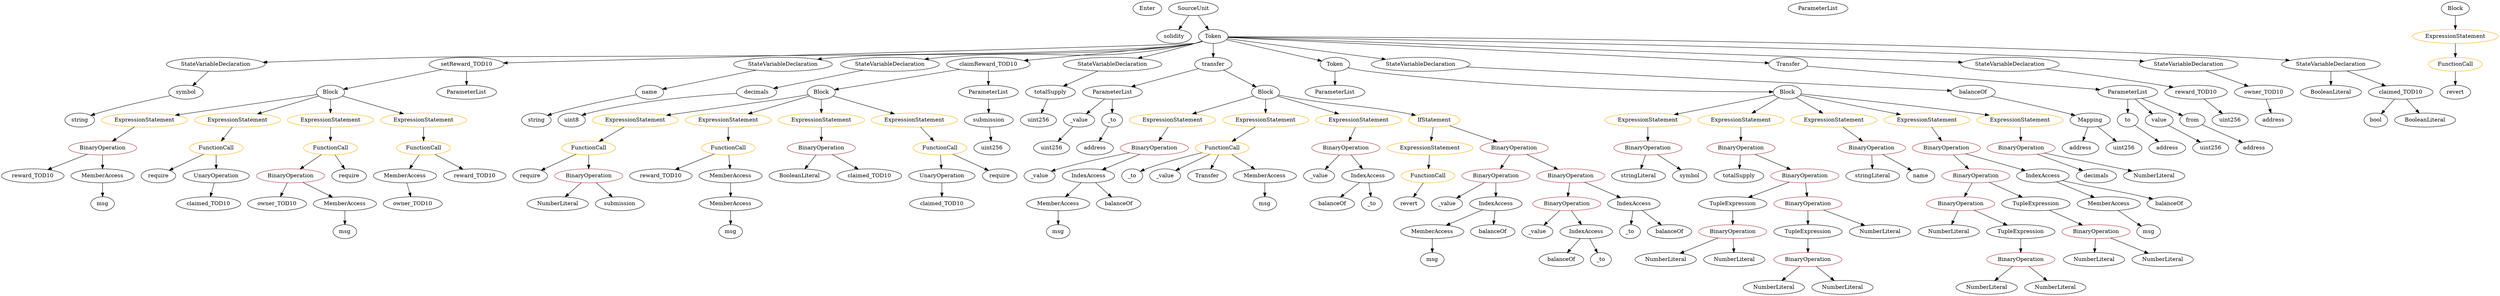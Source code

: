 strict digraph {
	graph [bb="0,0,5501,756"];
	node [label="\N"];
	Enter	[height=0.5,
		pos="2590.5,738",
		width=0.83628];
	ElementaryTypeName_uint256_4	[color=black,
		height=0.5,
		label=uint256,
		pos="4917.5,450",
		width=1.0442];
	ExpressionStatement_Unnamed_14	[color=orange,
		height=0.5,
		label=ExpressionStatement,
		pos="1445.5,450",
		width=2.458];
	FunctionCall_Unnamed_6	[color=orange,
		height=0.5,
		label=FunctionCall,
		pos="1289.5,378",
		width=1.6125];
	ExpressionStatement_Unnamed_14 -> FunctionCall_Unnamed_6	[pos="e,1321.6,393.39 1410.1,433.12 1386.9,422.72 1356.5,409.07 1332,398.08"];
	Identifier_decimals	[color=black,
		height=0.5,
		label=decimals,
		pos="4624.5,306",
		width=1.1967];
	ParameterList_Unnamed_5	[color=black,
		height=0.5,
		label=ParameterList,
		pos="4075.5,738",
		width=1.7095];
	NumberLiteral_Unnamed_11	[color=black,
		height=0.5,
		label=NumberLiteral,
		pos="1222.5,234",
		width=1.765];
	PragmaDirective_solidity	[color=black,
		height=0.5,
		label=solidity,
		pos="2646.5,666",
		width=1.0442];
	StateVariableDeclaration_Unnamed_1	[color=black,
		height=0.5,
		label=StateVariableDeclaration,
		pos="479.53,594",
		width=2.8184];
	VariableDeclaration_symbol	[color=black,
		height=0.5,
		label=symbol,
		pos="415.53,522",
		width=1.0581];
	StateVariableDeclaration_Unnamed_1 -> VariableDeclaration_symbol	[pos="e,430,538.83 464.03,576.05 456.1,567.38 446.31,556.67 437.6,547.15"];
	ExpressionStatement_Unnamed_15	[color=orange,
		height=0.5,
		label=ExpressionStatement,
		pos="1640.5,450",
		width=2.458];
	FunctionCall_Unnamed_7	[color=orange,
		height=0.5,
		label=FunctionCall,
		pos="1605.5,378",
		width=1.6125];
	ExpressionStatement_Unnamed_15 -> FunctionCall_Unnamed_7	[pos="e,1614.1,396.1 1631.9,431.7 1628.1,424.07 1623.5,414.92 1619.2,406.4"];
	ExpressionStatement_Unnamed_3	[color=orange,
		height=0.5,
		label=ExpressionStatement,
		pos="3663.5,450",
		width=2.458];
	BinaryOperation_Unnamed_11	[color=brown,
		height=0.5,
		label=BinaryOperation,
		pos="3663.5,378",
		width=1.9867];
	ExpressionStatement_Unnamed_3 -> BinaryOperation_Unnamed_11	[pos="e,3663.5,396.1 3663.5,431.7 3663.5,424.41 3663.5,415.73 3663.5,407.54"];
	BooleanLiteral_Unnamed_1	[color=black,
		height=0.5,
		label=BooleanLiteral,
		pos="5135.5,522",
		width=1.7788];
	VariableDeclaration_to	[color=black,
		height=0.5,
		label=to,
		pos="4682.5,450",
		width=0.75];
	ElementaryTypeName_address_2	[color=black,
		height=0.5,
		label=address,
		pos="4768.5,378",
		width=1.0996];
	VariableDeclaration_to -> ElementaryTypeName_address_2	[pos="e,4749.9,394.16 4699.1,435.5 4711,425.79 4727.4,412.47 4741.2,401.21"];
	ExpressionStatement_Unnamed_5	[color=orange,
		height=0.5,
		label=ExpressionStatement,
		pos="3172.5,378",
		width=2.458];
	FunctionCall_Unnamed	[color=orange,
		height=0.5,
		label=FunctionCall,
		pos="3174.5,306",
		width=1.6125];
	ExpressionStatement_Unnamed_5 -> FunctionCall_Unnamed	[pos="e,3174,324.1 3173,359.7 3173.2,352.41 3173.5,343.73 3173.7,335.54"];
	NumberLiteral_Unnamed_9	[color=black,
		height=0.5,
		label=NumberLiteral,
		pos="4618.5,90",
		width=1.765];
	ExpressionStatement_Unnamed_6	[color=orange,
		height=0.5,
		label=ExpressionStatement,
		pos="2600.5,450",
		width=2.458];
	BinaryOperation_Unnamed_17	[color=brown,
		height=0.5,
		label=BinaryOperation,
		pos="2562.5,378",
		width=1.9867];
	ExpressionStatement_Unnamed_6 -> BinaryOperation_Unnamed_17	[pos="e,2571.8,396.1 2591.1,431.7 2586.9,423.98 2581.9,414.71 2577.2,406.11"];
	Identifier__to_3	[color=black,
		height=0.5,
		label=_to,
		pos="2501.5,306",
		width=0.75];
	ElementaryTypeName_uint256_2	[color=black,
		height=0.5,
		label=uint256,
		pos="4863.5,378",
		width=1.0442];
	FunctionDefinition_setReward_TOD10	[color=black,
		height=0.5,
		label=setReward_TOD10,
		pos="1052.5,594",
		width=2.3194];
	Block_Unnamed_2	[color=black,
		height=0.5,
		label=Block,
		pos="723.53,522",
		width=0.90558];
	FunctionDefinition_setReward_TOD10 -> Block_Unnamed_2	[pos="e,753.43,529.36 994.47,580.65 928.4,566.59 822.2,543.99 764.33,531.68"];
	ParameterList_Unnamed_3	[color=black,
		height=0.5,
		label=ParameterList,
		pos="1052.5,522",
		width=1.7095];
	FunctionDefinition_setReward_TOD10 -> ParameterList_Unnamed_3	[pos="e,1052.5,540.1 1052.5,575.7 1052.5,568.41 1052.5,559.73 1052.5,551.54"];
	MemberAccess_Unnamed_2	[color=black,
		height=0.5,
		label=MemberAccess,
		pos="2329.5,234",
		width=1.9174];
	Identifier_msg_2	[color=black,
		height=0.5,
		label=msg,
		pos="2329.5,162",
		width=0.75];
	MemberAccess_Unnamed_2 -> Identifier_msg_2	[pos="e,2329.5,180.1 2329.5,215.7 2329.5,208.41 2329.5,199.73 2329.5,191.54"];
	VariableDeclaration_reward_TOD10	[color=black,
		height=0.5,
		label=reward_TOD10,
		pos="4831.5,522",
		width=1.9313];
	VariableDeclaration_reward_TOD10 -> ElementaryTypeName_uint256_4	[pos="e,4899.1,466.04 4851.9,504.41 4863.4,495.04 4878,483.21 4890.4,473.07"];
	Identifier_require_3	[color=black,
		height=0.5,
		label=require,
		pos="1163.5,306",
		width=1.0026];
	FunctionCall_Unnamed_6 -> Identifier_require_3	[pos="e,1187,320.04 1262.2,361.81 1243,351.15 1217.2,336.83 1196.8,325.5"];
	BinaryOperation_Unnamed_21	[color=brown,
		height=0.5,
		label=BinaryOperation,
		pos="1289.5,306",
		width=1.9867];
	FunctionCall_Unnamed_6 -> BinaryOperation_Unnamed_21	[pos="e,1289.5,324.1 1289.5,359.7 1289.5,352.41 1289.5,343.73 1289.5,335.54"];
	stringLiteral_Unnamed_1	[color=black,
		height=0.5,
		label=stringLiteral,
		pos="3627.5,306",
		width=1.5016];
	ElementaryTypeName_address_1	[color=black,
		height=0.5,
		label=address,
		pos="4958.5,378",
		width=1.0996];
	UnaryOperation_Unnamed_1	[color=black,
		height=0.5,
		label=UnaryOperation,
		pos="2072.5,306",
		width=1.9452];
	Identifier_claimed_TOD10_1	[color=black,
		height=0.5,
		label=claimed_TOD10,
		pos="2072.5,234",
		width=2.0145];
	UnaryOperation_Unnamed_1 -> Identifier_claimed_TOD10_1	[pos="e,2072.5,252.1 2072.5,287.7 2072.5,280.41 2072.5,271.73 2072.5,263.54"];
	VariableDeclaration_value	[color=black,
		height=0.5,
		label=value,
		pos="4757.5,450",
		width=0.82242];
	VariableDeclaration_value -> ElementaryTypeName_uint256_2	[pos="e,4842,393.2 4777,436.16 4792.5,425.9 4814.6,411.33 4832.5,399.47"];
	ExpressionStatement_Unnamed_12	[color=orange,
		height=0.5,
		label=ExpressionStatement,
		pos="333.53,450",
		width=2.458];
	Block_Unnamed_2 -> ExpressionStatement_Unnamed_12	[pos="e,398.23,462.61 692.6,515.45 631.91,504.56 495.63,480.1 409.51,464.64"];
	ExpressionStatement_Unnamed_9	[color=orange,
		height=0.5,
		label=ExpressionStatement,
		pos="528.53,450",
		width=2.458];
	Block_Unnamed_2 -> ExpressionStatement_Unnamed_9	[pos="e,570.98,466.24 696.82,511.41 667.3,500.81 618.98,483.47 581.67,470.08"];
	ExpressionStatement_Unnamed_10	[color=orange,
		height=0.5,
		label=ExpressionStatement,
		pos="723.53,450",
		width=2.458];
	Block_Unnamed_2 -> ExpressionStatement_Unnamed_10	[pos="e,723.53,468.1 723.53,503.7 723.53,496.41 723.53,487.73 723.53,479.54"];
	ExpressionStatement_Unnamed_11	[color=orange,
		height=0.5,
		label=ExpressionStatement,
		pos="918.53,450",
		width=2.458];
	Block_Unnamed_2 -> ExpressionStatement_Unnamed_11	[pos="e,876.08,466.24 750.23,511.41 779.76,500.81 828.07,483.47 865.38,470.08"];
	BinaryOperation_Unnamed_16	[color=brown,
		height=0.5,
		label=BinaryOperation,
		pos="3477.5,234",
		width=1.9867];
	Identifier__value_1	[color=black,
		height=0.5,
		label=_value,
		pos="3394.5,162",
		width=0.96103];
	BinaryOperation_Unnamed_16 -> Identifier__value_1	[pos="e,3412.1,177.8 3457.9,216.41 3446.8,207.07 3432.8,195.28 3420.8,185.15"];
	IndexAccess_Unnamed_2	[color=black,
		height=0.5,
		label=IndexAccess,
		pos="3506.5,162",
		width=1.6402];
	BinaryOperation_Unnamed_16 -> IndexAccess_Unnamed_2	[pos="e,3499.4,180.1 3484.7,215.7 3487.8,208.15 3491.6,199.12 3495.1,190.68"];
	ExpressionStatement_Unnamed_17	[color=orange,
		height=0.5,
		label=ExpressionStatement,
		pos="5412.5,666",
		width=2.458];
	FunctionCall_Unnamed_8	[color=orange,
		height=0.5,
		label=FunctionCall,
		pos="5412.5,594",
		width=1.6125];
	ExpressionStatement_Unnamed_17 -> FunctionCall_Unnamed_8	[pos="e,5412.5,612.1 5412.5,647.7 5412.5,640.41 5412.5,631.73 5412.5,623.54"];
	FunctionCall_Unnamed_3	[color=orange,
		height=0.5,
		label=FunctionCall,
		pos="723.53,378",
		width=1.6125];
	BinaryOperation_Unnamed_19	[color=brown,
		height=0.5,
		label=BinaryOperation,
		pos="633.53,306",
		width=1.9867];
	FunctionCall_Unnamed_3 -> BinaryOperation_Unnamed_19	[pos="e,654.91,323.63 702.65,360.76 691.12,351.79 676.59,340.49 663.82,330.56"];
	Identifier_require_1	[color=black,
		height=0.5,
		label=require,
		pos="759.53,306",
		width=1.0026];
	FunctionCall_Unnamed_3 -> Identifier_require_1	[pos="e,750.89,323.79 732.24,360.05 736.27,352.23 741.14,342.75 745.65,333.98"];
	Identifier_owner_TOD10_1	[color=black,
		height=0.5,
		label=owner_TOD10,
		pos="910.53,234",
		width=1.862];
	Identifier_reward_TOD10_2	[color=black,
		height=0.5,
		label=reward_TOD10,
		pos="1448.5,306",
		width=1.9313];
	ElementaryTypeName_string_1	[color=black,
		height=0.5,
		label=string,
		pos="195.53,450",
		width=0.864];
	BinaryOperation_Unnamed_14	[color=brown,
		height=0.5,
		label=BinaryOperation,
		pos="3322.5,306",
		width=1.9867];
	Identifier__value	[color=black,
		height=0.5,
		label=_value,
		pos="3210.5,234",
		width=0.96103];
	BinaryOperation_Unnamed_14 -> Identifier__value	[pos="e,3231.9,248.33 3296.6,288.76 3280.1,278.5 3258.8,265.18 3241.5,254.37"];
	IndexAccess_Unnamed_1	[color=black,
		height=0.5,
		label=IndexAccess,
		pos="3322.5,234",
		width=1.6402];
	BinaryOperation_Unnamed_14 -> IndexAccess_Unnamed_1	[pos="e,3322.5,252.1 3322.5,287.7 3322.5,280.41 3322.5,271.73 3322.5,263.54"];
	MemberAccess_Unnamed_5	[color=black,
		height=0.5,
		label=MemberAccess,
		pos="882.53,306",
		width=1.9174];
	MemberAccess_Unnamed_5 -> Identifier_owner_TOD10_1	[pos="e,903.68,252.1 889.45,287.7 892.47,280.15 896.08,271.12 899.45,262.68"];
	StateVariableDeclaration_Unnamed	[color=black,
		height=0.5,
		label=StateVariableDeclaration,
		pos="1747.5,594",
		width=2.8184];
	VariableDeclaration_name	[color=black,
		height=0.5,
		label=name,
		pos="1347.5,522",
		width=0.83628];
	StateVariableDeclaration_Unnamed -> VariableDeclaration_name	[pos="e,1376,527.99 1677.4,580.73 1593.1,565.97 1454.6,541.73 1387,529.91"];
	ExpressionStatement_Unnamed	[color=orange,
		height=0.5,
		label=ExpressionStatement,
		pos="3858.5,450",
		width=2.458];
	BinaryOperation_Unnamed	[color=brown,
		height=0.5,
		label=BinaryOperation,
		pos="3858.5,378",
		width=1.9867];
	ExpressionStatement_Unnamed -> BinaryOperation_Unnamed	[pos="e,3858.5,396.1 3858.5,431.7 3858.5,424.41 3858.5,415.73 3858.5,407.54"];
	FunctionCall_Unnamed_2	[color=orange,
		height=0.5,
		label=FunctionCall,
		pos="473.53,378",
		width=1.6125];
	Identifier_require	[color=black,
		height=0.5,
		label=require,
		pos="349.53,306",
		width=1.0026];
	FunctionCall_Unnamed_2 -> Identifier_require	[pos="e,372.92,320.21 446.31,361.64 427.62,351.08 402.68,337 382.8,325.78"];
	UnaryOperation_Unnamed	[color=black,
		height=0.5,
		label=UnaryOperation,
		pos="473.53,306",
		width=1.9452];
	FunctionCall_Unnamed_2 -> UnaryOperation_Unnamed	[pos="e,473.53,324.1 473.53,359.7 473.53,352.41 473.53,343.73 473.53,335.54"];
	Identifier_balanceOf_5	[color=black,
		height=0.5,
		label=balanceOf,
		pos="2950.5,234",
		width=1.3491];
	FunctionCall_Unnamed_4	[color=orange,
		height=0.5,
		label=FunctionCall,
		pos="918.53,378",
		width=1.6125];
	FunctionCall_Unnamed_4 -> MemberAccess_Unnamed_5	[pos="e,891.41,324.28 909.81,360.05 905.85,352.35 901.05,343.03 896.6,334.36"];
	Identifier_reward_TOD10	[color=black,
		height=0.5,
		label=reward_TOD10,
		pos="1039.5,306",
		width=1.9313];
	FunctionCall_Unnamed_4 -> Identifier_reward_TOD10	[pos="e,1012.2,322.81 945.08,361.64 961.87,351.93 983.81,339.23 1002.3,328.52"];
	Identifier_reward_TOD10_1	[color=black,
		height=0.5,
		label=reward_TOD10,
		pos="69.527,306",
		width=1.9313];
	Identifier_require_2	[color=black,
		height=0.5,
		label=require,
		pos="2196.5,306",
		width=1.0026];
	BinaryOperation_Unnamed_21 -> NumberLiteral_Unnamed_11	[pos="e,1238.6,251.79 1273.3,288.05 1265.2,279.63 1255.3,269.28 1246.4,259.97"];
	Identifier_submission	[color=black,
		height=0.5,
		label=submission,
		pos="1356.5,234",
		width=1.46];
	BinaryOperation_Unnamed_21 -> Identifier_submission	[pos="e,1340.9,251.31 1305.7,288.05 1313.9,279.5 1324,268.97 1333,259.56"];
	Identifier__value_2	[color=black,
		height=0.5,
		label=_value,
		pos="2285.5,306",
		width=0.96103];
	ExpressionStatement_Unnamed_16	[color=orange,
		height=0.5,
		label=ExpressionStatement,
		pos="1835.5,450",
		width=2.458];
	BinaryOperation_Unnamed_22	[color=brown,
		height=0.5,
		label=BinaryOperation,
		pos="1835.5,378",
		width=1.9867];
	ExpressionStatement_Unnamed_16 -> BinaryOperation_Unnamed_22	[pos="e,1835.5,396.1 1835.5,431.7 1835.5,424.41 1835.5,415.73 1835.5,407.54"];
	Parameter__value	[color=black,
		height=0.5,
		label=_value,
		pos="2387.5,450",
		width=0.96103];
	ElementaryTypeName_uint256_3	[color=black,
		height=0.5,
		label=uint256,
		pos="2338.5,378",
		width=1.0442];
	Parameter__value -> ElementaryTypeName_uint256_3	[pos="e,2349.8,395.15 2376.2,432.76 2370.3,424.37 2363,413.93 2356.4,404.5"];
	ContractDefinition_Token	[color=black,
		height=0.5,
		label=Token,
		pos="2736.5,666",
		width=0.96103];
	ContractDefinition_Token -> StateVariableDeclaration_Unnamed_1	[pos="e,577.62,598.89 2711.5,653.39 2705.7,651.19 2699.5,649.2 2693.5,648 2504.7,610 1153,617.4 960.53,612 832.98,608.42 686.45,603.06 \
588.97,599.32"];
	ContractDefinition_Token -> FunctionDefinition_setReward_TOD10	[pos="e,1134.8,597.47 2711.5,653.44 2705.7,651.24 2699.5,649.24 2693.5,648 2674.5,644.05 1491.6,608.21 1146.2,597.81"];
	ContractDefinition_Token -> StateVariableDeclaration_Unnamed	[pos="e,1820.7,606.79 2711,653.32 2705.4,651.18 2699.3,649.24 2693.5,648 2513.2,609.57 2048.1,629.28 1864.5,612 1854,611.01 1842.9,609.73 \
1832,608.31"];
	StateVariableDeclaration_Unnamed_2	[color=black,
		height=0.5,
		label=StateVariableDeclaration,
		pos="1974.5,594",
		width=2.8184];
	ContractDefinition_Token -> StateVariableDeclaration_Unnamed_2	[pos="e,2047.4,606.85 2711,653.39 2705.4,651.25 2699.3,649.28 2693.5,648 2430.5,589.75 2356.4,639.89 2088.5,612 2078.8,610.99 2068.7,609.75 \
2058.7,608.41"];
	FunctionDefinition_claimReward_TOD10	[color=black,
		height=0.5,
		label=claimReward_TOD10,
		pos="2189.5,594",
		width=2.5689];
	ContractDefinition_Token -> FunctionDefinition_claimReward_TOD10	[pos="e,2275.1,601.17 2711,653.59 2705.3,651.43 2699.3,649.42 2693.5,648 2618.7,629.65 2410.6,611.62 2286.4,602.04"];
	StateVariableDeclaration_Unnamed_3	[color=black,
		height=0.5,
		label=StateVariableDeclaration,
		pos="2519.5,594",
		width=2.8184];
	ContractDefinition_Token -> StateVariableDeclaration_Unnamed_3	[pos="e,2572,609.79 2709.8,654.05 2704.5,651.96 2698.8,649.85 2693.5,648 2657.2,635.32 2616.1,622.72 2583,612.98"];
	FunctionDefinition_transfer	[color=black,
		height=0.5,
		label=transfer,
		pos="2736.5,594",
		width=1.0719];
	ContractDefinition_Token -> FunctionDefinition_transfer	[pos="e,2736.5,612.1 2736.5,647.7 2736.5,640.41 2736.5,631.73 2736.5,623.54"];
	FunctionDefinition_Token	[color=black,
		height=0.5,
		label=Token,
		pos="3431.5,594",
		width=0.96103];
	ContractDefinition_Token -> FunctionDefinition_Token	[pos="e,3397.6,598.42 2770.5,661.58 2885,650.05 3256.3,612.65 3386.2,599.57"];
	StateVariableDeclaration_Unnamed_4	[color=black,
		height=0.5,
		label=StateVariableDeclaration,
		pos="3819.5,594",
		width=2.8184];
	ContractDefinition_Token -> StateVariableDeclaration_Unnamed_4	[pos="e,3725.5,601.07 2771,662.77 2915.9,653.41 3478.1,617.07 3714.2,601.81"];
	EventDefinition_Transfer	[color=black,
		height=0.5,
		label=Transfer,
		pos="4098.5,594",
		width=1.1689];
	ContractDefinition_Token -> EventDefinition_Transfer	[pos="e,4058.3,599.69 2771.2,664.17 2914.2,660.59 3472,645.15 3929.5,612 3969,609.14 4013.5,604.61 4047,600.94"];
	StateVariableDeclaration_Unnamed_7	[color=black,
		height=0.5,
		label=StateVariableDeclaration,
		pos="4319.5,594",
		width=2.8184];
	ContractDefinition_Token -> StateVariableDeclaration_Unnamed_7	[pos="e,4235.7,604.42 2771.3,664.49 2929.8,662.01 3600.6,649.7 4149.5,612 4173.8,610.33 4200,607.99 4224.3,605.57"];
	StateVariableDeclaration_Unnamed_6	[color=black,
		height=0.5,
		label=StateVariableDeclaration,
		pos="4569.5,594",
		width=2.8184];
	ContractDefinition_Token -> StateVariableDeclaration_Unnamed_6	[pos="e,4491.2,605.77 2771.4,665.07 2948.5,665.16 3764.3,662.7 4429.5,612 4445.8,610.76 4463.1,609.01 4479.7,607.11"];
	StateVariableDeclaration_Unnamed_5	[color=black,
		height=0.5,
		label=StateVariableDeclaration,
		pos="5135.5,594",
		width=2.8184];
	ContractDefinition_Token -> StateVariableDeclaration_Unnamed_5	[pos="e,5037.7,598.93 2771.3,664.18 2962.9,659.64 3907.6,636.92 4679.5,612 4798.1,608.17 4934,603.01 5026.4,599.38"];
	ElementaryTypeName_bool	[color=black,
		height=0.5,
		label=bool,
		pos="5235.5,450",
		width=0.76697];
	VariableDeclaration_owner_TOD10	[color=black,
		height=0.5,
		label=owner_TOD10,
		pos="4986.5,522",
		width=1.862];
	ElementaryTypeName_address_4	[color=black,
		height=0.5,
		label=address,
		pos="5012.5,450",
		width=1.0996];
	VariableDeclaration_owner_TOD10 -> ElementaryTypeName_address_4	[pos="e,5006.2,468.1 4993,503.7 4995.8,496.15 4999.1,487.12 5002.2,478.68"];
	ParameterList_Unnamed_1	[color=black,
		height=0.5,
		label=ParameterList,
		pos="3431.5,522",
		width=1.7095];
	BinaryOperation_Unnamed_12	[color=brown,
		height=0.5,
		label=BinaryOperation,
		pos="4449.5,378",
		width=1.9867];
	BinaryOperation_Unnamed_12 -> Identifier_decimals	[pos="e,4594.2,319.15 4486.6,362.15 4515.1,350.75 4554.5,335.02 4583.8,323.28"];
	NumberLiteral_Unnamed_10	[color=black,
		height=0.5,
		label=NumberLiteral,
		pos="4749.5,306",
		width=1.765];
	BinaryOperation_Unnamed_12 -> NumberLiteral_Unnamed_10	[pos="e,4701.5,318.21 4500.8,365.05 4553.4,352.77 4635.1,333.69 4690.4,320.79"];
	TupleExpression_Unnamed_1	[color=black,
		height=0.5,
		label=TupleExpression,
		pos="3842.5,234",
		width=2.0422];
	BinaryOperation_Unnamed_4	[color=brown,
		height=0.5,
		label=BinaryOperation,
		pos="3842.5,162",
		width=1.9867];
	TupleExpression_Unnamed_1 -> BinaryOperation_Unnamed_4	[pos="e,3842.5,180.1 3842.5,215.7 3842.5,208.41 3842.5,199.73 3842.5,191.54"];
	ParameterList_Unnamed_2	[color=black,
		height=0.5,
		label=ParameterList,
		pos="2467.5,522",
		width=1.7095];
	ParameterList_Unnamed_2 -> Parameter__value	[pos="e,2404.7,466.04 2448.6,504.41 2438,495.13 2424.6,483.44 2413.1,473.36"];
	Parameter__to	[color=black,
		height=0.5,
		label=_to,
		pos="2467.5,450",
		width=0.75];
	ParameterList_Unnamed_2 -> Parameter__to	[pos="e,2467.5,468.1 2467.5,503.7 2467.5,496.41 2467.5,487.73 2467.5,479.54"];
	VariableDeclaration_decimals	[color=black,
		height=0.5,
		label=decimals,
		pos="1640.5,522",
		width=1.1967];
	StateVariableDeclaration_Unnamed_2 -> VariableDeclaration_decimals	[pos="e,1678.4,530.95 1910.9,579.67 1846.5,566.17 1748.3,545.58 1689.6,533.29"];
	Identifier_symbol	[color=black,
		height=0.5,
		label=symbol,
		pos="3737.5,306",
		width=1.0581];
	Identifier_msg_4	[color=black,
		height=0.5,
		label=msg,
		pos="756.53,162",
		width=0.75];
	NumberLiteral_Unnamed_4	[color=black,
		height=0.5,
		label=NumberLiteral,
		pos="3702.5,90",
		width=1.765];
	BinaryOperation_Unnamed_4 -> NumberLiteral_Unnamed_4	[pos="e,3733,106.25 3811.5,145.46 3791.4,135.43 3765,122.26 3743.3,111.38"];
	NumberLiteral_Unnamed_3	[color=black,
		height=0.5,
		label=NumberLiteral,
		pos="3847.5,90",
		width=1.765];
	BinaryOperation_Unnamed_4 -> NumberLiteral_Unnamed_3	[pos="e,3846.3,108.1 3843.8,143.7 3844.3,136.41 3844.9,127.73 3845.5,119.54"];
	VariableDeclaration_from	[color=black,
		height=0.5,
		label=from,
		pos="4833.5,450",
		width=0.7947];
	VariableDeclaration_from -> ElementaryTypeName_address_1	[pos="e,4934.5,392.43 4854.4,437.28 4873.6,426.55 4902.3,410.47 4924.7,397.92"];
	Block_Unnamed_3	[color=black,
		height=0.5,
		label=Block,
		pos="1835.5,522",
		width=0.90558];
	FunctionDefinition_claimReward_TOD10 -> Block_Unnamed_3	[pos="e,1865.7,528.97 2126.2,580.49 2054.1,566.22 1938.3,543.33 1876.9,531.18"];
	ParameterList_Unnamed_4	[color=black,
		height=0.5,
		label=ParameterList,
		pos="2189.5,522",
		width=1.7095];
	FunctionDefinition_claimReward_TOD10 -> ParameterList_Unnamed_4	[pos="e,2189.5,540.1 2189.5,575.7 2189.5,568.41 2189.5,559.73 2189.5,551.54"];
	NumberLiteral_Unnamed_1	[color=black,
		height=0.5,
		label=NumberLiteral,
		pos="3933.5,18",
		width=1.765];
	ExpressionStatement_Unnamed_13	[color=orange,
		height=0.5,
		label=ExpressionStatement,
		pos="2030.5,450",
		width=2.458];
	FunctionCall_Unnamed_5	[color=orange,
		height=0.5,
		label=FunctionCall,
		pos="2072.5,378",
		width=1.6125];
	ExpressionStatement_Unnamed_13 -> FunctionCall_Unnamed_5	[pos="e,2062.3,396.1 2040.9,431.7 2045.6,423.9 2051.2,414.51 2056.4,405.83"];
	BinaryOperation_Unnamed_15	[color=brown,
		height=0.5,
		label=BinaryOperation,
		pos="3483.5,306",
		width=1.9867];
	BinaryOperation_Unnamed_15 -> BinaryOperation_Unnamed_16	[pos="e,3479,252.1 3482,287.7 3481.4,280.41 3480.7,271.73 3480,263.54"];
	IndexAccess_Unnamed_3	[color=black,
		height=0.5,
		label=IndexAccess,
		pos="3626.5,234",
		width=1.6402];
	BinaryOperation_Unnamed_15 -> IndexAccess_Unnamed_3	[pos="e,3596.3,249.77 3515.3,289.46 3536.1,279.24 3563.7,265.77 3586.1,254.78"];
	BinaryOperation_Unnamed_2	[color=brown,
		height=0.5,
		label=BinaryOperation,
		pos="4005.5,234",
		width=1.9867];
	TupleExpression_Unnamed	[color=black,
		height=0.5,
		label=TupleExpression,
		pos="4005.5,162",
		width=2.0422];
	BinaryOperation_Unnamed_2 -> TupleExpression_Unnamed	[pos="e,4005.5,180.1 4005.5,215.7 4005.5,208.41 4005.5,199.73 4005.5,191.54"];
	NumberLiteral_Unnamed	[color=black,
		height=0.5,
		label=NumberLiteral,
		pos="4160.5,162",
		width=1.765];
	BinaryOperation_Unnamed_2 -> NumberLiteral_Unnamed	[pos="e,4127.8,177.8 4039.2,217.81 4062.1,207.43 4092.8,193.59 4117.6,182.41"];
	ElementaryTypeName_uint256_5	[color=black,
		height=0.5,
		label=uint256,
		pos="2189.5,378",
		width=1.0442];
	ElementaryTypeName_address	[color=black,
		height=0.5,
		label=address,
		pos="4578.5,378",
		width=1.0996];
	FunctionCall_Unnamed_5 -> UnaryOperation_Unnamed_1	[pos="e,2072.5,324.1 2072.5,359.7 2072.5,352.41 2072.5,343.73 2072.5,335.54"];
	FunctionCall_Unnamed_5 -> Identifier_require_2	[pos="e,2173.1,320.21 2099.7,361.64 2118.4,351.08 2143.4,337 2163.3,325.78"];
	MemberAccess_Unnamed_7	[color=black,
		height=0.5,
		label=MemberAccess,
		pos="1605.5,306",
		width=1.9174];
	MemberAccess_Unnamed_8	[color=black,
		height=0.5,
		label=MemberAccess,
		pos="1605.5,234",
		width=1.9174];
	MemberAccess_Unnamed_7 -> MemberAccess_Unnamed_8	[pos="e,1605.5,252.1 1605.5,287.7 1605.5,280.41 1605.5,271.73 1605.5,263.54"];
	MemberAccess_Unnamed_6	[color=black,
		height=0.5,
		label=MemberAccess,
		pos="226.53,306",
		width=1.9174];
	Identifier_msg_5	[color=black,
		height=0.5,
		label=msg,
		pos="226.53,234",
		width=0.75];
	MemberAccess_Unnamed_6 -> Identifier_msg_5	[pos="e,226.53,252.1 226.53,287.7 226.53,280.41 226.53,271.73 226.53,263.54"];
	Identifier__to_1	[color=black,
		height=0.5,
		label=_to,
		pos="3610.5,162",
		width=0.75];
	BinaryOperation_Unnamed_6	[color=brown,
		height=0.5,
		label=BinaryOperation,
		pos="4355.5,306",
		width=1.9867];
	BinaryOperation_Unnamed_7	[color=brown,
		height=0.5,
		label=BinaryOperation,
		pos="4338.5,234",
		width=1.9867];
	BinaryOperation_Unnamed_6 -> BinaryOperation_Unnamed_7	[pos="e,4342.7,252.1 4351.3,287.7 4349.5,280.32 4347.4,271.52 4345.4,263.25"];
	TupleExpression_Unnamed_3	[color=black,
		height=0.5,
		label=TupleExpression,
		pos="4501.5,234",
		width=2.0422];
	BinaryOperation_Unnamed_6 -> TupleExpression_Unnamed_3	[pos="e,4469.1,250.57 4387.6,289.64 4408.5,279.59 4436.2,266.34 4459,255.41"];
	ParameterList_Unnamed	[color=black,
		height=0.5,
		label=ParameterList,
		pos="4682.5,522",
		width=1.7095];
	ParameterList_Unnamed -> VariableDeclaration_to	[pos="e,4682.5,468.1 4682.5,503.7 4682.5,496.41 4682.5,487.73 4682.5,479.54"];
	ParameterList_Unnamed -> VariableDeclaration_value	[pos="e,4741.9,465.57 4700.3,504.41 4710.3,495.1 4722.9,483.35 4733.7,473.24"];
	ParameterList_Unnamed -> VariableDeclaration_from	[pos="e,4810.9,461.5 4714.5,506.15 4739.9,494.43 4775,478.12 4800.6,466.28"];
	Identifier_totalSupply	[color=black,
		height=0.5,
		label=totalSupply,
		pos="3846.5,306",
		width=1.4739];
	Identifier__to_2	[color=black,
		height=0.5,
		label=_to,
		pos="3044.5,234",
		width=0.75];
	VariableDeclaration_totalSupply	[color=black,
		height=0.5,
		label=totalSupply,
		pos="2328.5,522",
		width=1.4739];
	StateVariableDeclaration_Unnamed_3 -> VariableDeclaration_totalSupply	[pos="e,2363.6,535.85 2476.7,577.29 2446.2,566.11 2405.2,551.12 2374.1,539.72"];
	Identifier_msg_6	[color=black,
		height=0.5,
		label=msg,
		pos="1605.5,162",
		width=0.75];
	MemberAccess_Unnamed_8 -> Identifier_msg_6	[pos="e,1605.5,180.1 1605.5,215.7 1605.5,208.41 1605.5,199.73 1605.5,191.54"];
	FunctionCall_Unnamed_7 -> Identifier_reward_TOD10_2	[pos="e,1482.5,322.16 1573.4,362.67 1550.1,352.29 1518.4,338.15 1492.8,326.72"];
	FunctionCall_Unnamed_7 -> MemberAccess_Unnamed_7	[pos="e,1605.5,324.1 1605.5,359.7 1605.5,352.41 1605.5,343.73 1605.5,335.54"];
	BinaryOperation_Unnamed_9	[color=brown,
		height=0.5,
		label=BinaryOperation,
		pos="4623.5,162",
		width=1.9867];
	BinaryOperation_Unnamed_9 -> NumberLiteral_Unnamed_9	[pos="e,4619.7,108.1 4622.3,143.7 4621.8,136.41 4621.2,127.73 4620.6,119.54"];
	NumberLiteral_Unnamed_8	[color=black,
		height=0.5,
		label=NumberLiteral,
		pos="4763.5,90",
		width=1.765];
	BinaryOperation_Unnamed_9 -> NumberLiteral_Unnamed_8	[pos="e,4733,106.25 4654.6,145.46 4674.7,135.43 4701,122.26 4722.8,111.38"];
	Identifier_balanceOf_3	[color=black,
		height=0.5,
		label=balanceOf,
		pos="3704.5,162",
		width=1.3491];
	stringLiteral_Unnamed	[color=black,
		height=0.5,
		label=stringLiteral,
		pos="4133.5,306",
		width=1.5016];
	NumberLiteral_Unnamed_2	[color=black,
		height=0.5,
		label=NumberLiteral,
		pos="4078.5,18",
		width=1.765];
	FunctionDefinition_transfer -> ParameterList_Unnamed_2	[pos="e,2512.3,534.66 2703.3,584.35 2658.3,572.64 2577.5,551.61 2523.2,537.48"];
	Block_Unnamed_1	[color=black,
		height=0.5,
		label=Block,
		pos="2795.5,522",
		width=0.90558];
	FunctionDefinition_transfer -> Block_Unnamed_1	[pos="e,2782.3,538.67 2750.2,576.76 2757.6,567.98 2766.9,556.96 2775.1,547.19"];
	BooleanLiteral_Unnamed	[color=black,
		height=0.5,
		label=BooleanLiteral,
		pos="5345.5,450",
		width=1.7788];
	Identifier_owner_TOD10	[color=black,
		height=0.5,
		label=owner_TOD10,
		pos="602.53,234",
		width=1.862];
	BinaryOperation_Unnamed_19 -> Identifier_owner_TOD10	[pos="e,610.1,252.1 625.86,287.7 622.49,280.07 618.43,270.92 614.66,262.4"];
	MemberAccess_Unnamed_4	[color=black,
		height=0.5,
		label=MemberAccess,
		pos="756.53,234",
		width=1.9174];
	BinaryOperation_Unnamed_19 -> MemberAccess_Unnamed_4	[pos="e,728.73,250.82 661.44,289.12 678.42,279.45 700.34,266.98 718.85,256.44"];
	VariableDeclaration_balanceOf	[color=black,
		height=0.5,
		label=balanceOf,
		pos="4256.5,522",
		width=1.3491];
	Mapping_Unnamed	[color=black,
		height=0.5,
		label=Mapping,
		pos="4593.5,450",
		width=1.2105];
	VariableDeclaration_balanceOf -> Mapping_Unnamed	[pos="e,4560.6,462.26 4301.2,514.45 4357.4,505.79 4456.9,489.13 4540.5,468 4543.5,467.25 4546.5,466.42 4549.6,465.55"];
	ElementaryTypeName_address_3	[color=black,
		height=0.5,
		label=address,
		pos="2433.5,378",
		width=1.0996];
	Parameter__to -> ElementaryTypeName_address_3	[pos="e,2441.8,395.96 2459.5,432.41 2455.7,424.59 2451,415.06 2446.8,406.23"];
	BinaryOperation_Unnamed_3	[color=brown,
		height=0.5,
		label=BinaryOperation,
		pos="4005.5,90",
		width=1.9867];
	TupleExpression_Unnamed -> BinaryOperation_Unnamed_3	[pos="e,4005.5,108.1 4005.5,143.7 4005.5,136.41 4005.5,127.73 4005.5,119.54"];
	BinaryOperation_Unnamed_20	[color=brown,
		height=0.5,
		label=BinaryOperation,
		pos="226.53,378",
		width=1.9867];
	ExpressionStatement_Unnamed_12 -> BinaryOperation_Unnamed_20	[pos="e,251.33,395.23 308.17,432.41 293.94,423.1 276,411.37 260.57,401.27"];
	BinaryOperation_Unnamed_11 -> stringLiteral_Unnamed_1	[pos="e,3636.3,324.1 3654.6,359.7 3650.7,351.98 3645.9,342.71 3641.5,334.11"];
	BinaryOperation_Unnamed_11 -> Identifier_symbol	[pos="e,3721.1,322.51 3681.1,360.41 3690.5,351.44 3702.4,340.21 3712.8,330.37"];
	MemberAccess_Unnamed_1	[color=black,
		height=0.5,
		label=MemberAccess,
		pos="3157.5,162",
		width=1.9174];
	Identifier_msg_1	[color=black,
		height=0.5,
		label=msg,
		pos="3157.5,90",
		width=0.75];
	MemberAccess_Unnamed_1 -> Identifier_msg_1	[pos="e,3157.5,108.1 3157.5,143.7 3157.5,136.41 3157.5,127.73 3157.5,119.54"];
	Identifier__value_3	[color=black,
		height=0.5,
		label=_value,
		pos="2927.5,306",
		width=0.96103];
	BinaryOperation_Unnamed_17 -> Identifier__value_2	[pos="e,2311.8,317.88 2509.8,365.43 2446.5,351.47 2346.6,329.22 2329.5,324 2327.3,323.31 2324.9,322.56 2322.6,321.77"];
	IndexAccess_Unnamed_4	[color=black,
		height=0.5,
		label=IndexAccess,
		pos="2397.5,306",
		width=1.6402];
	BinaryOperation_Unnamed_17 -> IndexAccess_Unnamed_4	[pos="e,2430.9,321.16 2527.1,361.98 2502,351.31 2468,336.9 2441.2,325.52"];
	NumberLiteral_Unnamed_7	[color=black,
		height=0.5,
		label=NumberLiteral,
		pos="4387.5,18",
		width=1.765];
	ExpressionStatement_Unnamed_2	[color=orange,
		height=0.5,
		label=ExpressionStatement,
		pos="4053.5,450",
		width=2.458];
	BinaryOperation_Unnamed_10	[color=brown,
		height=0.5,
		label=BinaryOperation,
		pos="4127.5,378",
		width=1.9867];
	ExpressionStatement_Unnamed_2 -> BinaryOperation_Unnamed_10	[pos="e,4109.8,395.79 4071.4,432.05 4080.4,423.54 4091.5,413.07 4101.4,403.68"];
	Block_Unnamed_4	[color=black,
		height=0.5,
		label=Block,
		pos="5412.5,738",
		width=0.90558];
	Block_Unnamed_4 -> ExpressionStatement_Unnamed_17	[pos="e,5412.5,684.1 5412.5,719.7 5412.5,712.41 5412.5,703.73 5412.5,695.54"];
	Identifier_balanceOf_1	[color=black,
		height=0.5,
		label=balanceOf,
		pos="3293.5,162",
		width=1.3491];
	BinaryOperation_Unnamed_1	[color=brown,
		height=0.5,
		label=BinaryOperation,
		pos="3989.5,306",
		width=1.9867];
	BinaryOperation_Unnamed_1 -> TupleExpression_Unnamed_1	[pos="e,3875.2,250.57 3957.3,289.64 3936.2,279.59 3908.3,266.34 3885.4,255.41"];
	BinaryOperation_Unnamed_1 -> BinaryOperation_Unnamed_2	[pos="e,4001.6,252.1 3993.5,287.7 3995.2,280.32 3997.2,271.52 3999.1,263.25"];
	Identifier_balanceOf_2	[color=black,
		height=0.5,
		label=balanceOf,
		pos="3455.5,90",
		width=1.3491];
	IndexAccess_Unnamed_2 -> Identifier_balanceOf_2	[pos="e,3467.8,107.79 3494.2,144.05 3488.2,135.89 3481,125.91 3474.3,116.82"];
	Identifier__to	[color=black,
		height=0.5,
		label=_to,
		pos="3549.5,90",
		width=0.75];
	IndexAccess_Unnamed_2 -> Identifier__to	[pos="e,3539.8,106.83 3516.9,144.05 3522,135.82 3528.2,125.76 3533.8,116.61"];
	NumberLiteral_Unnamed_5	[color=black,
		height=0.5,
		label=NumberLiteral,
		pos="4305.5,162",
		width=1.765];
	Mapping_Unnamed -> ElementaryTypeName_address	[pos="e,4582.2,396.1 4589.8,431.7 4588.2,424.32 4586.4,415.52 4584.6,407.25"];
	ElementaryTypeName_uint256_1	[color=black,
		height=0.5,
		label=uint256,
		pos="4673.5,378",
		width=1.0442];
	Mapping_Unnamed -> ElementaryTypeName_uint256_1	[pos="e,4656.1,394.25 4611.3,433.46 4621.9,424.16 4635.6,412.16 4647.5,401.79"];
	Block_Unnamed_3 -> ExpressionStatement_Unnamed_14	[pos="e,1510.2,462.61 1804.6,515.45 1743.9,504.56 1607.6,480.1 1521.5,464.64"];
	Block_Unnamed_3 -> ExpressionStatement_Unnamed_15	[pos="e,1683,466.24 1808.8,511.41 1779.3,500.81 1731,483.47 1693.7,470.08"];
	Block_Unnamed_3 -> ExpressionStatement_Unnamed_16	[pos="e,1835.5,468.1 1835.5,503.7 1835.5,496.41 1835.5,487.73 1835.5,479.54"];
	Block_Unnamed_3 -> ExpressionStatement_Unnamed_13	[pos="e,1988.1,466.24 1862.2,511.41 1891.8,500.81 1940.1,483.47 1977.4,470.08"];
	FunctionDefinition_Token -> ParameterList_Unnamed_1	[pos="e,3431.5,540.1 3431.5,575.7 3431.5,568.41 3431.5,559.73 3431.5,551.54"];
	Block_Unnamed	[color=black,
		height=0.5,
		label=Block,
		pos="3955.5,522",
		width=0.90558];
	FunctionDefinition_Token -> Block_Unnamed	[pos="e,3923.8,527.23 3464.7,588.57 3555.9,576.38 3810.5,542.38 3912.5,528.75"];
	Block_Unnamed -> ExpressionStatement_Unnamed_3	[pos="e,3719.3,464.38 3925.9,513.9 3880.4,502.99 3792,481.81 3730.5,467.05"];
	Block_Unnamed -> ExpressionStatement_Unnamed	[pos="e,3881.8,467.76 3936.4,507.17 3923.4,497.8 3905.9,485.19 3890.8,474.29"];
	Block_Unnamed -> ExpressionStatement_Unnamed_2	[pos="e,4030.1,467.76 3974.9,507.17 3988,497.8 4005.7,485.19 4020.9,474.29"];
	ExpressionStatement_Unnamed_1	[color=orange,
		height=0.5,
		label=ExpressionStatement,
		pos="4248.5,450",
		width=2.458];
	Block_Unnamed -> ExpressionStatement_Unnamed_1	[pos="e,4192.8,464.31 3985.2,513.9 4031.1,502.95 4120.2,481.66 4182,466.9"];
	ExpressionStatement_Unnamed_4	[color=orange,
		height=0.5,
		label=ExpressionStatement,
		pos="4443.5,450",
		width=2.458];
	Block_Unnamed -> ExpressionStatement_Unnamed_4	[pos="e,4378.7,462.58 3987.2,517.1 4053.7,508.82 4212.7,488.54 4345.5,468 4352.7,466.9 4360.1,465.7 4367.5,464.47"];
	Identifier_revert	[color=black,
		height=0.5,
		label=revert,
		pos="3126.5,234",
		width=0.87786];
	ElementaryTypeName_uint256	[color=black,
		height=0.5,
		label=uint256,
		pos="2297.5,450",
		width=1.0442];
	VariableDeclaration_totalSupply -> ElementaryTypeName_uint256	[pos="e,2305.1,468.1 2320.9,503.7 2317.5,496.07 2313.4,486.92 2309.7,478.4"];
	StateVariableDeclaration_Unnamed_4 -> VariableDeclaration_balanceOf	[pos="e,4212.6,530.04 3893.2,581.2 3980.3,567.24 4123.5,544.31 4201.6,531.8"];
	ExpressionStatement_Unnamed_8	[color=orange,
		height=0.5,
		label=ExpressionStatement,
		pos="2795.5,450",
		width=2.458];
	FunctionCall_Unnamed_1	[color=orange,
		height=0.5,
		label=FunctionCall,
		pos="2710.5,378",
		width=1.6125];
	ExpressionStatement_Unnamed_8 -> FunctionCall_Unnamed_1	[pos="e,2730.3,395.31 2775,432.05 2764.1,423.16 2750.7,412.11 2739,402.41"];
	IndexAccess_Unnamed_5	[color=black,
		height=0.5,
		label=IndexAccess,
		pos="3039.5,306",
		width=1.6402];
	IndexAccess_Unnamed_5 -> Identifier_balanceOf_5	[pos="e,2970.4,250.67 3018.9,288.76 3007.1,279.53 2992.3,267.83 2979.4,257.7"];
	IndexAccess_Unnamed_5 -> Identifier__to_2	[pos="e,3043.3,252.1 3040.8,287.7 3041.3,280.41 3041.9,271.73 3042.5,263.54"];
	BooleanLiteral_Unnamed_2	[color=black,
		height=0.5,
		label=BooleanLiteral,
		pos="1756.5,306",
		width=1.7788];
	BinaryOperation_Unnamed_22 -> BooleanLiteral_Unnamed_2	[pos="e,1775.1,323.47 1816.8,360.41 1806.9,351.61 1794.5,340.63 1783.5,330.92"];
	Identifier_claimed_TOD10_2	[color=black,
		height=0.5,
		label=claimed_TOD10,
		pos="1911.5,306",
		width=2.0145];
	BinaryOperation_Unnamed_22 -> Identifier_claimed_TOD10_2	[pos="e,1893.4,323.71 1853.5,360.41 1862.9,351.76 1874.6,341 1885,331.42"];
	SourceUnit_Unnamed	[color=black,
		height=0.5,
		label=SourceUnit,
		pos="2691.5,738",
		width=1.46];
	SourceUnit_Unnamed -> PragmaDirective_solidity	[pos="e,2657,683.31 2680.6,720.05 2675.4,711.85 2668.9,701.83 2663.1,692.71"];
	SourceUnit_Unnamed -> ContractDefinition_Token	[pos="e,2726,683.31 2702.4,720.05 2707.7,711.85 2714.1,701.83 2720,692.71"];
	ElementaryTypeName_uint8	[color=black,
		height=0.5,
		label=uint8,
		pos="1310.5,450",
		width=0.7947];
	VariableDeclaration_decimals -> ElementaryTypeName_uint8	[pos="e,1332.7,461.99 1599.2,516.68 1541.9,509.98 1435.6,494.96 1348.5,468 1346.8,467.47 1345.1,466.88 1343.3,466.25"];
	Identifier_balanceOf_4	[color=black,
		height=0.5,
		label=balanceOf,
		pos="2465.5,234",
		width=1.3491];
	EventDefinition_Transfer -> ParameterList_Unnamed	[pos="e,4624.9,528.7 4137.5,586.64 4158.8,583.26 4185.6,579.18 4209.5,576 4352.9,557 4521.3,539.21 4613.5,529.85"];
	Identifier_revert_1	[color=black,
		height=0.5,
		label=revert,
		pos="5412.5,522",
		width=0.87786];
	FunctionCall_Unnamed_8 -> Identifier_revert_1	[pos="e,5412.5,540.1 5412.5,575.7 5412.5,568.41 5412.5,559.73 5412.5,551.54"];
	Identifier_msg	[color=black,
		height=0.5,
		label=msg,
		pos="4740.5,162",
		width=0.75];
	Identifier__value_4	[color=black,
		height=0.5,
		label=_value,
		pos="2581.5,306",
		width=0.96103];
	StateVariableDeclaration_Unnamed_7 -> VariableDeclaration_reward_TOD10	[pos="e,4780.9,534.75 4401.4,583.05 4526,567.9 4749.2,540.73 4753.5,540 4758.8,539.11 4764.3,538.09 4769.7,537.02"];
	BinaryOperation_Unnamed_7 -> NumberLiteral_Unnamed_5	[pos="e,4313.6,180.1 4330.4,215.7 4326.8,208.07 4322.5,198.92 4318.4,190.4"];
	TupleExpression_Unnamed_2	[color=black,
		height=0.5,
		label=TupleExpression,
		pos="4460.5,162",
		width=2.0422];
	BinaryOperation_Unnamed_7 -> TupleExpression_Unnamed_2	[pos="e,4432.5,179.06 4366.2,217.12 4382.9,207.52 4404.5,195.15 4422.8,184.67"];
	Identifier_name	[color=black,
		height=0.5,
		label=name,
		pos="4235.5,306",
		width=0.83628];
	BinaryOperation_Unnamed_3 -> NumberLiteral_Unnamed_1	[pos="e,3950.8,35.789 3988.1,72.055 3979.3,63.543 3968.6,53.068 3958.9,43.681"];
	BinaryOperation_Unnamed_3 -> NumberLiteral_Unnamed_2	[pos="e,4061.1,35.713 4022.8,72.411 4031.9,63.757 4043.1,53.003 4053.1,43.417"];
	ExpressionStatement_Unnamed_9 -> FunctionCall_Unnamed_2	[pos="e,486.72,395.79 515.21,432.05 508.79,423.89 500.96,413.91 493.82,404.82"];
	Block_Unnamed_1 -> ExpressionStatement_Unnamed_6	[pos="e,2643,466.24 2768.8,511.41 2739.3,500.81 2691,483.47 2653.7,470.08"];
	Block_Unnamed_1 -> ExpressionStatement_Unnamed_8	[pos="e,2795.5,468.1 2795.5,503.7 2795.5,496.41 2795.5,487.73 2795.5,479.54"];
	ExpressionStatement_Unnamed_7	[color=orange,
		height=0.5,
		label=ExpressionStatement,
		pos="2990.5,450",
		width=2.458];
	Block_Unnamed_1 -> ExpressionStatement_Unnamed_7	[pos="e,2948.1,466.24 2822.2,511.41 2851.8,500.81 2900.1,483.47 2937.4,470.08"];
	IfStatement_Unnamed	[color=orange,
		height=0.5,
		label=IfStatement,
		pos="3172.5,450",
		width=1.4739];
	Block_Unnamed_1 -> IfStatement_Unnamed	[pos="e,3128,460.06 2826.2,515.61 2879.5,506.22 2992.4,486.15 3087.5,468 3097,466.2 3107,464.23 3116.8,462.3"];
	BinaryOperation_Unnamed_5	[color=brown,
		height=0.5,
		label=BinaryOperation,
		pos="4288.5,378",
		width=1.9867];
	ExpressionStatement_Unnamed_1 -> BinaryOperation_Unnamed_5	[pos="e,4278.8,396.1 4258.4,431.7 4262.9,423.9 4268.2,414.51 4273.2,405.83"];
	Identifier_msg_3	[color=black,
		height=0.5,
		label=msg,
		pos="2805.5,234",
		width=0.75];
	IndexAccess_Unnamed_1 -> MemberAccess_Unnamed_1	[pos="e,3192.6,177.87 3289.1,218.83 3264.4,208.32 3230.3,193.87 3203,182.31"];
	IndexAccess_Unnamed_1 -> Identifier_balanceOf_1	[pos="e,3300.6,180.1 3315.4,215.7 3312.2,208.15 3308.5,199.12 3305,190.68"];
	BinaryOperation_Unnamed_13	[color=brown,
		height=0.5,
		label=BinaryOperation,
		pos="3350.5,378",
		width=1.9867];
	BinaryOperation_Unnamed_13 -> BinaryOperation_Unnamed_14	[pos="e,3329.4,324.1 3343.6,359.7 3340.6,352.15 3337,343.12 3333.6,334.68"];
	BinaryOperation_Unnamed_13 -> BinaryOperation_Unnamed_15	[pos="e,3453.8,322.66 3380.4,361.29 3399.1,351.43 3423.5,338.59 3443.9,327.88"];
	Parameter_submission	[color=black,
		height=0.5,
		label=submission,
		pos="2189.5,450",
		width=1.46];
	Parameter_submission -> ElementaryTypeName_uint256_5	[pos="e,2189.5,396.1 2189.5,431.7 2189.5,424.41 2189.5,415.73 2189.5,407.54"];
	Identifier_Transfer	[color=black,
		height=0.5,
		label=Transfer,
		pos="2676.5,306",
		width=1.1689];
	MemberAccess_Unnamed	[color=black,
		height=0.5,
		label=MemberAccess,
		pos="4662.5,234",
		width=1.9174];
	MemberAccess_Unnamed -> Identifier_msg	[pos="e,4724.8,177.11 4681,216.41 4691.6,206.87 4705.1,194.79 4716.5,184.53"];
	IndexAccess_Unnamed_3 -> Identifier__to_1	[pos="e,3614.4,180.1 3622.6,215.7 3620.9,208.32 3618.9,199.52 3617,191.25"];
	IndexAccess_Unnamed_3 -> Identifier_balanceOf_3	[pos="e,3686.5,179.15 3644.6,216.76 3654.6,207.84 3667.1,196.61 3678.1,186.72"];
	MemberAccess_Unnamed_3	[color=black,
		height=0.5,
		label=MemberAccess,
		pos="2805.5,306",
		width=1.9174];
	MemberAccess_Unnamed_3 -> Identifier_msg_3	[pos="e,2805.5,252.1 2805.5,287.7 2805.5,280.41 2805.5,271.73 2805.5,263.54"];
	TupleExpression_Unnamed_3 -> BinaryOperation_Unnamed_9	[pos="e,4595.7,178.98 4529.5,216.94 4546.2,207.38 4567.5,195.12 4585.7,184.71"];
	IndexAccess_Unnamed_4 -> MemberAccess_Unnamed_2	[pos="e,2346,251.96 2381.4,288.41 2373.2,279.99 2363.1,269.58 2354,260.2"];
	IndexAccess_Unnamed_4 -> Identifier_balanceOf_4	[pos="e,2449.5,251.47 2413.6,288.41 2422,279.78 2432.4,269.06 2441.7,259.5"];
	BinaryOperation_Unnamed_8	[color=brown,
		height=0.5,
		label=BinaryOperation,
		pos="4460.5,90",
		width=1.9867];
	TupleExpression_Unnamed_2 -> BinaryOperation_Unnamed_8	[pos="e,4460.5,108.1 4460.5,143.7 4460.5,136.41 4460.5,127.73 4460.5,119.54"];
	FunctionCall_Unnamed_1 -> Identifier__to_3	[pos="e,2522.6,317.58 2667.3,365.62 2631.9,355.87 2580.9,340.78 2537.5,324 2536,323.41 2534.4,322.78 2532.9,322.13"];
	FunctionCall_Unnamed_1 -> Identifier__value_4	[pos="e,2604.7,319.59 2682.5,361.81 2662.6,351.01 2635.8,336.46 2614.8,325.06"];
	FunctionCall_Unnamed_1 -> Identifier_Transfer	[pos="e,2684.8,324.1 2702.1,359.7 2698.4,352.07 2694,342.92 2689.8,334.4"];
	FunctionCall_Unnamed_1 -> MemberAccess_Unnamed_3	[pos="e,2783.4,323.31 2732.1,361.12 2744.5,351.94 2760.4,340.23 2774.2,330.06"];
	NumberLiteral_Unnamed_6	[color=black,
		height=0.5,
		label=NumberLiteral,
		pos="4532.5,18",
		width=1.765];
	Identifier_claimed_TOD10	[color=black,
		height=0.5,
		label=claimed_TOD10,
		pos="444.53,234",
		width=2.0145];
	BinaryOperation_Unnamed -> Identifier_totalSupply	[pos="e,3849.5,324.1 3855.6,359.7 3854.3,352.32 3852.8,343.52 3851.4,335.25"];
	BinaryOperation_Unnamed -> BinaryOperation_Unnamed_1	[pos="e,3960.2,322.66 3887.9,361.29 3906.3,351.47 3930.2,338.71 3950.2,328.03"];
	ParameterList_Unnamed_4 -> Parameter_submission	[pos="e,2189.5,468.1 2189.5,503.7 2189.5,496.41 2189.5,487.73 2189.5,479.54"];
	ElementaryTypeName_string	[color=black,
		height=0.5,
		label=string,
		pos="1232.5,450",
		width=0.864];
	VariableDeclaration_name -> ElementaryTypeName_string	[pos="e,1253.3,463.64 1327,508.49 1309.2,497.65 1283.2,481.84 1263,469.54"];
	Identifier_balanceOf	[color=black,
		height=0.5,
		label=balanceOf,
		pos="4798.5,234",
		width=1.3491];
	StateVariableDeclaration_Unnamed_6 -> VariableDeclaration_owner_TOD10	[pos="e,4937.2,534.54 4648,582.3 4717.3,572.5 4820.9,556.97 4910.5,540 4915.7,539.03 4921,537.96 4926.3,536.86"];
	ExpressionStatement_Unnamed_4 -> BinaryOperation_Unnamed_12	[pos="e,4448.1,396.1 4445,431.7 4445.6,424.41 4446.4,415.73 4447.1,407.54"];
	BinaryOperation_Unnamed_8 -> NumberLiteral_Unnamed_7	[pos="e,4405,35.713 4443.2,72.411 4434.2,63.757 4423,53.003 4413,43.417"];
	BinaryOperation_Unnamed_8 -> NumberLiteral_Unnamed_6	[pos="e,4515.3,35.789 4478,72.055 4486.7,63.543 4497.5,53.068 4507.1,43.681"];
	VariableDeclaration_claimed_TOD10	[color=black,
		height=0.5,
		label=claimed_TOD10,
		pos="5290.5,522",
		width=2.0145];
	VariableDeclaration_claimed_TOD10 -> ElementaryTypeName_bool	[pos="e,5247.6,466.36 5277.2,504.05 5270.4,495.44 5262.1,484.81 5254.6,475.33"];
	VariableDeclaration_claimed_TOD10 -> BooleanLiteral_Unnamed	[pos="e,5332.3,467.79 5303.8,504.05 5310.3,495.89 5318.1,485.91 5325.2,476.82"];
	BinaryOperation_Unnamed_18	[color=brown,
		height=0.5,
		label=BinaryOperation,
		pos="2990.5,378",
		width=1.9867];
	ExpressionStatement_Unnamed_7 -> BinaryOperation_Unnamed_18	[pos="e,2990.5,396.1 2990.5,431.7 2990.5,424.41 2990.5,415.73 2990.5,407.54"];
	StateVariableDeclaration_Unnamed_5 -> BooleanLiteral_Unnamed_1	[pos="e,5135.5,540.1 5135.5,575.7 5135.5,568.41 5135.5,559.73 5135.5,551.54"];
	StateVariableDeclaration_Unnamed_5 -> VariableDeclaration_claimed_TOD10	[pos="e,5256.6,538.31 5171.5,576.76 5193.7,566.71 5222.5,553.73 5246.2,543.04"];
	FunctionCall_Unnamed -> Identifier_revert	[pos="e,3137.7,251.31 3162.9,288.05 3157.3,279.85 3150.4,269.83 3144.2,260.71"];
	MemberAccess_Unnamed_4 -> Identifier_msg_4	[pos="e,756.53,180.1 756.53,215.7 756.53,208.41 756.53,199.73 756.53,191.54"];
	IfStatement_Unnamed -> ExpressionStatement_Unnamed_5	[pos="e,3172.5,396.1 3172.5,431.7 3172.5,424.41 3172.5,415.73 3172.5,407.54"];
	IfStatement_Unnamed -> BinaryOperation_Unnamed_13	[pos="e,3313.2,393.68 3206,435.83 3233.3,425.1 3272.2,409.8 3302.8,397.78"];
	BinaryOperation_Unnamed_20 -> Identifier_reward_TOD10_1	[pos="e,103.53,322.16 192.46,361.81 169.42,351.54 138.76,337.87 113.82,326.75"];
	BinaryOperation_Unnamed_20 -> MemberAccess_Unnamed_6	[pos="e,226.53,324.1 226.53,359.7 226.53,352.41 226.53,343.73 226.53,335.54"];
	BinaryOperation_Unnamed_18 -> Identifier__value_3	[pos="e,2941.8,322.83 2975.3,360.05 2967.5,351.38 2957.8,340.67 2949.3,331.15"];
	BinaryOperation_Unnamed_18 -> IndexAccess_Unnamed_5	[pos="e,3027.8,323.79 3002.4,360.05 3008,351.97 3014.9,342.12 3021.2,333.11"];
	ExpressionStatement_Unnamed_10 -> FunctionCall_Unnamed_3	[pos="e,723.53,396.1 723.53,431.7 723.53,424.41 723.53,415.73 723.53,407.54"];
	BinaryOperation_Unnamed_5 -> BinaryOperation_Unnamed_6	[pos="e,4339.5,323.79 4304.7,360.05 4312.8,351.63 4322.7,341.28 4331.6,331.97"];
	IndexAccess_Unnamed	[color=black,
		height=0.5,
		label=IndexAccess,
		pos="4504.5,306",
		width=1.6402];
	BinaryOperation_Unnamed_5 -> IndexAccess_Unnamed	[pos="e,4465.2,319.74 4331.2,363.17 4366.7,351.67 4417.2,335.3 4454.6,323.19"];
	VariableDeclaration_symbol -> ElementaryTypeName_string_1	[pos="e,219.64,461.49 382.86,512.44 346.72,502.71 286.93,485.86 236.53,468 234.46,467.27 232.34,466.49 230.21,465.68"];
	BinaryOperation_Unnamed_10 -> stringLiteral_Unnamed	[pos="e,4132.1,324.1 4129,359.7 4129.6,352.41 4130.4,343.73 4131.1,335.54"];
	BinaryOperation_Unnamed_10 -> Identifier_name	[pos="e,4215.7,319.88 4152.6,360.76 4168.6,350.37 4189.5,336.83 4206.3,325.94"];
	IndexAccess_Unnamed -> MemberAccess_Unnamed	[pos="e,4628.6,250.04 4536.9,290.67 4560.4,280.26 4592.4,266.06 4618.3,254.6"];
	IndexAccess_Unnamed -> Identifier_balanceOf	[pos="e,4761.8,246.2 4548.7,293.72 4556.6,291.76 4564.8,289.79 4572.5,288 4646.9,270.74 4666.5,270.75 4740.5,252 4743.9,251.15 4747.3,\
250.24 4750.8,249.3"];
	UnaryOperation_Unnamed -> Identifier_claimed_TOD10	[pos="e,451.61,252.1 466.36,287.7 463.23,280.15 459.49,271.12 455.99,262.68"];
	ExpressionStatement_Unnamed_11 -> FunctionCall_Unnamed_4	[pos="e,918.53,396.1 918.53,431.7 918.53,424.41 918.53,415.73 918.53,407.54"];
}
